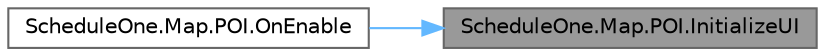digraph "ScheduleOne.Map.POI.InitializeUI"
{
 // LATEX_PDF_SIZE
  bgcolor="transparent";
  edge [fontname=Helvetica,fontsize=10,labelfontname=Helvetica,labelfontsize=10];
  node [fontname=Helvetica,fontsize=10,shape=box,height=0.2,width=0.4];
  rankdir="RL";
  Node1 [id="Node000001",label="ScheduleOne.Map.POI.InitializeUI",height=0.2,width=0.4,color="gray40", fillcolor="grey60", style="filled", fontcolor="black",tooltip=" "];
  Node1 -> Node2 [id="edge1_Node000001_Node000002",dir="back",color="steelblue1",style="solid",tooltip=" "];
  Node2 [id="Node000002",label="ScheduleOne.Map.POI.OnEnable",height=0.2,width=0.4,color="grey40", fillcolor="white", style="filled",URL="$class_schedule_one_1_1_map_1_1_p_o_i.html#aea1fae83c55e76ddacf4d7c2040765c2",tooltip=" "];
}
